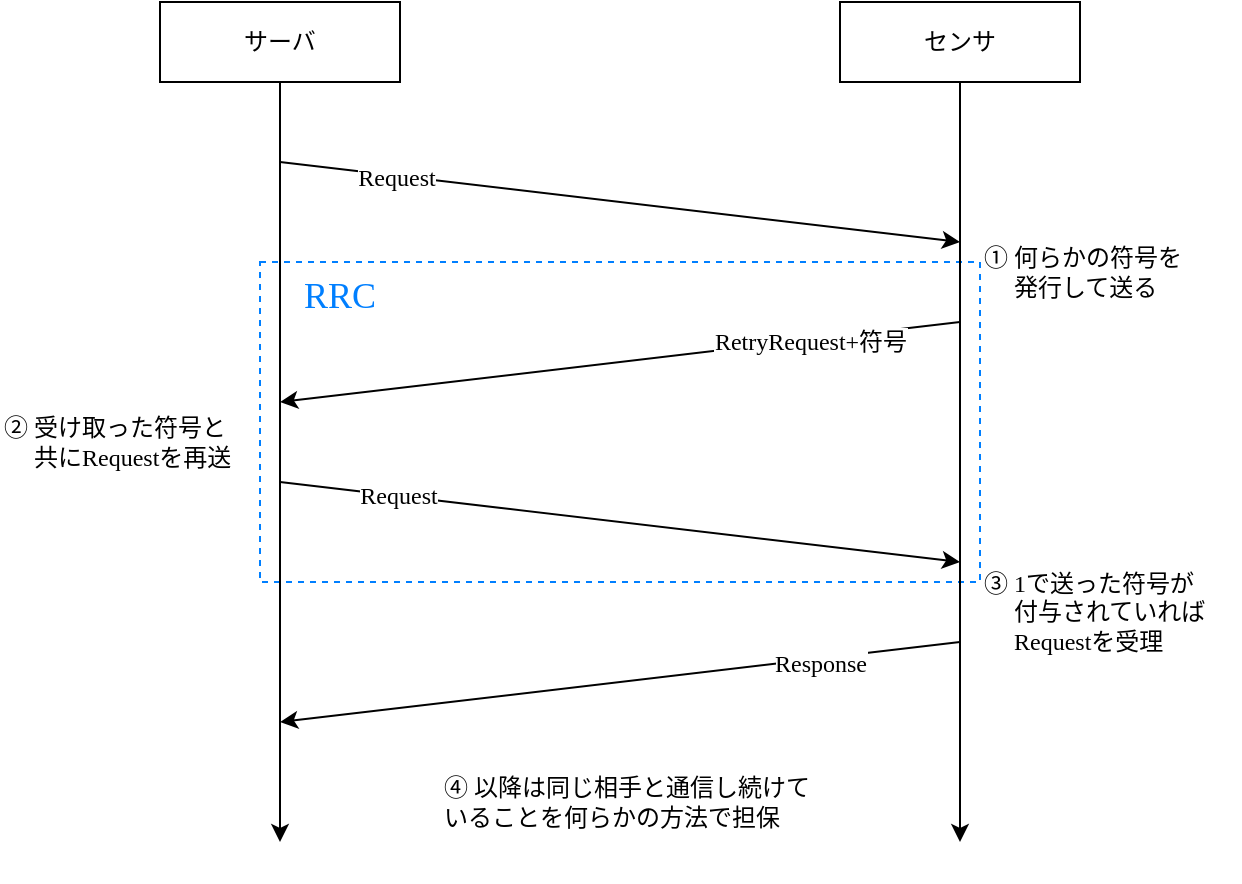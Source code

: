 <mxfile version="16.5.6" type="github">
  <diagram id="KfdXvxcvI5cZtabfhip-" name="Page-1">
    <mxGraphModel dx="1033" dy="565" grid="1" gridSize="10" guides="1" tooltips="1" connect="1" arrows="1" fold="1" page="1" pageScale="1" pageWidth="850" pageHeight="1100" math="0" shadow="0">
      <root>
        <mxCell id="0" />
        <mxCell id="1" parent="0" />
        <mxCell id="RYE8tncCzNAv9k0Rwi5K-21" value="" style="rounded=0;whiteSpace=wrap;html=1;fillColor=none;dashed=1;strokeColor=#007FFF;fontFamily=游ゴシック;" parent="1" vertex="1">
          <mxGeometry x="270" y="130" width="360" height="160" as="geometry" />
        </mxCell>
        <mxCell id="RYE8tncCzNAv9k0Rwi5K-1" style="edgeStyle=none;html=1;fontFamily=游ゴシック;" parent="1" source="RYE8tncCzNAv9k0Rwi5K-2" edge="1">
          <mxGeometry relative="1" as="geometry">
            <mxPoint x="280" y="420" as="targetPoint" />
          </mxGeometry>
        </mxCell>
        <mxCell id="RYE8tncCzNAv9k0Rwi5K-2" value="&lt;font style=&quot;font-size: 12px&quot;&gt;サーバ&lt;/font&gt;" style="rounded=0;whiteSpace=wrap;html=1;fontFamily=游ゴシック;" parent="1" vertex="1">
          <mxGeometry x="220" width="120" height="40" as="geometry" />
        </mxCell>
        <mxCell id="RYE8tncCzNAv9k0Rwi5K-3" style="edgeStyle=none;html=1;fontFamily=游ゴシック;" parent="1" source="RYE8tncCzNAv9k0Rwi5K-4" edge="1">
          <mxGeometry relative="1" as="geometry">
            <mxPoint x="620" y="420" as="targetPoint" />
          </mxGeometry>
        </mxCell>
        <mxCell id="RYE8tncCzNAv9k0Rwi5K-4" value="&lt;font style=&quot;font-size: 12px&quot;&gt;センサ&lt;/font&gt;" style="rounded=0;whiteSpace=wrap;html=1;fontFamily=游ゴシック;" parent="1" vertex="1">
          <mxGeometry x="560" width="120" height="40" as="geometry" />
        </mxCell>
        <mxCell id="RYE8tncCzNAv9k0Rwi5K-5" value="" style="endArrow=classic;html=1;fontSize=12;fontFamily=游ゴシック;" parent="1" edge="1">
          <mxGeometry width="50" height="50" relative="1" as="geometry">
            <mxPoint x="280" y="80" as="sourcePoint" />
            <mxPoint x="620" y="120" as="targetPoint" />
          </mxGeometry>
        </mxCell>
        <mxCell id="kQcFz_HuSB37A0yRyPAH-1" value="&lt;span style=&quot;font-size: 12px; text-align: left;&quot;&gt;Request&lt;/span&gt;" style="edgeLabel;html=1;align=center;verticalAlign=middle;resizable=0;points=[];fontFamily=游ゴシック;labelBackgroundColor=#FFFFFF;" parent="RYE8tncCzNAv9k0Rwi5K-5" vertex="1" connectable="0">
          <mxGeometry x="-0.544" y="1" relative="1" as="geometry">
            <mxPoint x="-20" as="offset" />
          </mxGeometry>
        </mxCell>
        <mxCell id="RYE8tncCzNAv9k0Rwi5K-7" value="" style="endArrow=classic;html=1;fontSize=12;fontFamily=游ゴシック;" parent="1" edge="1">
          <mxGeometry width="50" height="50" relative="1" as="geometry">
            <mxPoint x="280" y="240" as="sourcePoint" />
            <mxPoint x="620" y="280" as="targetPoint" />
          </mxGeometry>
        </mxCell>
        <mxCell id="kQcFz_HuSB37A0yRyPAH-3" value="&lt;span style=&quot;font-size: 12px; text-align: left;&quot;&gt;Request&lt;/span&gt;" style="edgeLabel;html=1;align=center;verticalAlign=middle;resizable=0;points=[];fontFamily=游ゴシック;labelBackgroundColor=#FFFFFF;" parent="RYE8tncCzNAv9k0Rwi5K-7" vertex="1" connectable="0">
          <mxGeometry x="-0.549" y="2" relative="1" as="geometry">
            <mxPoint x="-18" as="offset" />
          </mxGeometry>
        </mxCell>
        <mxCell id="RYE8tncCzNAv9k0Rwi5K-8" value="" style="endArrow=classic;html=1;fontSize=12;fontFamily=游ゴシック;" parent="1" edge="1">
          <mxGeometry width="50" height="50" relative="1" as="geometry">
            <mxPoint x="620" y="160" as="sourcePoint" />
            <mxPoint x="280" y="200" as="targetPoint" />
          </mxGeometry>
        </mxCell>
        <mxCell id="kQcFz_HuSB37A0yRyPAH-2" value="&lt;span style=&quot;font-size: 12px; text-align: right;&quot;&gt;RetryRequest+符号&lt;/span&gt;" style="edgeLabel;html=1;align=center;verticalAlign=middle;resizable=0;points=[];fontFamily=游ゴシック;labelBackgroundColor=#FFFFFF;" parent="RYE8tncCzNAv9k0Rwi5K-8" vertex="1" connectable="0">
          <mxGeometry x="-0.369" y="-1" relative="1" as="geometry">
            <mxPoint x="32" y="-2" as="offset" />
          </mxGeometry>
        </mxCell>
        <mxCell id="RYE8tncCzNAv9k0Rwi5K-9" value="① 何らかの符号を&lt;br&gt;　 発行して送る" style="text;html=1;strokeColor=none;fillColor=none;align=left;verticalAlign=middle;whiteSpace=wrap;rounded=0;fontSize=12;fontFamily=游ゴシック;" parent="1" vertex="1">
          <mxGeometry x="630" y="120" width="120" height="30" as="geometry" />
        </mxCell>
        <mxCell id="RYE8tncCzNAv9k0Rwi5K-10" value="" style="endArrow=classic;html=1;fontSize=12;fontFamily=游ゴシック;" parent="1" edge="1">
          <mxGeometry width="50" height="50" relative="1" as="geometry">
            <mxPoint x="620" y="320" as="sourcePoint" />
            <mxPoint x="280" y="360" as="targetPoint" />
          </mxGeometry>
        </mxCell>
        <mxCell id="kQcFz_HuSB37A0yRyPAH-4" value="&lt;span style=&quot;font-size: 12px; text-align: right;&quot;&gt;Response&lt;/span&gt;" style="edgeLabel;html=1;align=center;verticalAlign=middle;resizable=0;points=[];fontFamily=游ゴシック;labelBackgroundColor=#FFFFFF;" parent="RYE8tncCzNAv9k0Rwi5K-10" vertex="1" connectable="0">
          <mxGeometry x="-0.431" relative="1" as="geometry">
            <mxPoint x="27" y="-1" as="offset" />
          </mxGeometry>
        </mxCell>
        <mxCell id="RYE8tncCzNAv9k0Rwi5K-11" value="③ 1で送った符号が&lt;br&gt;　 付与されていれば&lt;br&gt;　 Requestを受理" style="text;html=1;strokeColor=none;fillColor=none;align=left;verticalAlign=middle;whiteSpace=wrap;rounded=0;fontSize=12;fontFamily=游ゴシック;" parent="1" vertex="1">
          <mxGeometry x="630" y="280" width="130" height="50" as="geometry" />
        </mxCell>
        <mxCell id="RYE8tncCzNAv9k0Rwi5K-12" value="② 受け取った符号と&lt;br&gt;　 共にRequestを再送" style="text;html=1;strokeColor=none;fillColor=none;align=left;verticalAlign=middle;whiteSpace=wrap;rounded=0;fontSize=12;fontFamily=游ゴシック;" parent="1" vertex="1">
          <mxGeometry x="140" y="200" width="130" height="40" as="geometry" />
        </mxCell>
        <mxCell id="RYE8tncCzNAv9k0Rwi5K-14" value="&lt;div&gt;&lt;div&gt;④ 以降は同じ相手と通信し続けて&lt;br&gt;いることを何らかの方法で担保&lt;/div&gt;&lt;/div&gt;" style="text;html=1;strokeColor=none;fillColor=none;align=left;verticalAlign=middle;whiteSpace=wrap;rounded=0;fontSize=12;fontFamily=游ゴシック;" parent="1" vertex="1">
          <mxGeometry x="360" y="360" width="220" height="80" as="geometry" />
        </mxCell>
        <mxCell id="RYE8tncCzNAv9k0Rwi5K-22" value="&lt;font color=&quot;#007fff&quot; style=&quot;font-size: 18px;&quot;&gt;RRC&lt;/font&gt;" style="text;html=1;strokeColor=none;fillColor=none;align=left;verticalAlign=top;whiteSpace=wrap;rounded=0;fontSize=18;fontFamily=游ゴシック;" parent="1" vertex="1">
          <mxGeometry x="290" y="130" width="60" height="30" as="geometry" />
        </mxCell>
      </root>
    </mxGraphModel>
  </diagram>
</mxfile>

